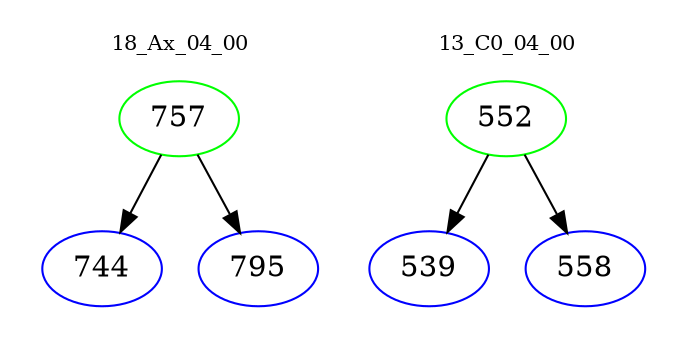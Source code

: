 digraph{
subgraph cluster_0 {
color = white
label = "18_Ax_04_00";
fontsize=10;
T0_757 [label="757", color="green"]
T0_757 -> T0_744 [color="black"]
T0_744 [label="744", color="blue"]
T0_757 -> T0_795 [color="black"]
T0_795 [label="795", color="blue"]
}
subgraph cluster_1 {
color = white
label = "13_C0_04_00";
fontsize=10;
T1_552 [label="552", color="green"]
T1_552 -> T1_539 [color="black"]
T1_539 [label="539", color="blue"]
T1_552 -> T1_558 [color="black"]
T1_558 [label="558", color="blue"]
}
}
